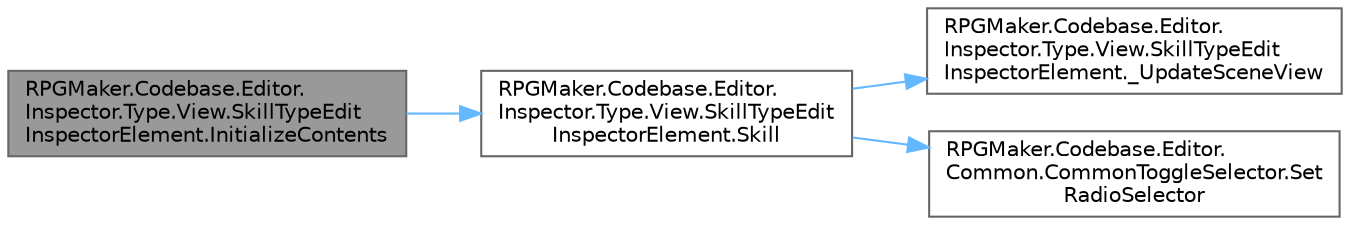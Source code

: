 digraph "RPGMaker.Codebase.Editor.Inspector.Type.View.SkillTypeEditInspectorElement.InitializeContents"
{
 // LATEX_PDF_SIZE
  bgcolor="transparent";
  edge [fontname=Helvetica,fontsize=10,labelfontname=Helvetica,labelfontsize=10];
  node [fontname=Helvetica,fontsize=10,shape=box,height=0.2,width=0.4];
  rankdir="LR";
  Node1 [id="Node000001",label="RPGMaker.Codebase.Editor.\lInspector.Type.View.SkillTypeEdit\lInspectorElement.InitializeContents",height=0.2,width=0.4,color="gray40", fillcolor="grey60", style="filled", fontcolor="black",tooltip="初期化処理"];
  Node1 -> Node2 [id="edge1_Node000001_Node000002",color="steelblue1",style="solid",tooltip=" "];
  Node2 [id="Node000002",label="RPGMaker.Codebase.Editor.\lInspector.Type.View.SkillTypeEdit\lInspectorElement.Skill",height=0.2,width=0.4,color="grey40", fillcolor="white", style="filled",URL="$d6/d24/class_r_p_g_maker_1_1_codebase_1_1_editor_1_1_inspector_1_1_type_1_1_view_1_1_skill_type_edit_inspector_element.html#a41e18d7dc32ce5b8f926cde601a7521d",tooltip=" "];
  Node2 -> Node3 [id="edge2_Node000002_Node000003",color="steelblue1",style="solid",tooltip=" "];
  Node3 [id="Node000003",label="RPGMaker.Codebase.Editor.\lInspector.Type.View.SkillTypeEdit\lInspectorElement._UpdateSceneView",height=0.2,width=0.4,color="grey40", fillcolor="white", style="filled",URL="$d6/d24/class_r_p_g_maker_1_1_codebase_1_1_editor_1_1_inspector_1_1_type_1_1_view_1_1_skill_type_edit_inspector_element.html#ae192e5eefa4531f8e191062cbf757e2a",tooltip=" "];
  Node2 -> Node4 [id="edge3_Node000002_Node000004",color="steelblue1",style="solid",tooltip=" "];
  Node4 [id="Node000004",label="RPGMaker.Codebase.Editor.\lCommon.CommonToggleSelector.Set\lRadioSelector",height=0.2,width=0.4,color="grey40", fillcolor="white", style="filled",URL="$dc/da0/class_r_p_g_maker_1_1_codebase_1_1_editor_1_1_common_1_1_common_toggle_selector.html#a22def08fe03dca653d9740472adf0472",tooltip="😁 ラジオ選択設定"];
}
